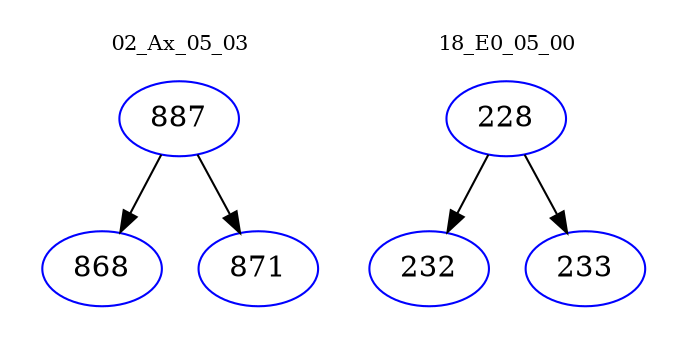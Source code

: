digraph{
subgraph cluster_0 {
color = white
label = "02_Ax_05_03";
fontsize=10;
T0_887 [label="887", color="blue"]
T0_887 -> T0_868 [color="black"]
T0_868 [label="868", color="blue"]
T0_887 -> T0_871 [color="black"]
T0_871 [label="871", color="blue"]
}
subgraph cluster_1 {
color = white
label = "18_E0_05_00";
fontsize=10;
T1_228 [label="228", color="blue"]
T1_228 -> T1_232 [color="black"]
T1_232 [label="232", color="blue"]
T1_228 -> T1_233 [color="black"]
T1_233 [label="233", color="blue"]
}
}
